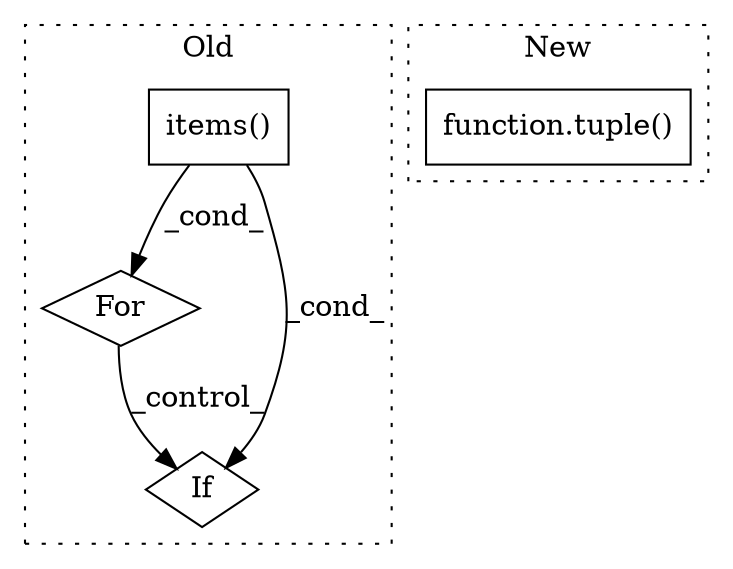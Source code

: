 digraph G {
subgraph cluster0 {
1 [label="items()" a="75" s="4622" l="34" shape="box"];
3 [label="For" a="107" s="4720,4737" l="4,22" shape="diamond"];
4 [label="If" a="96" s="4759" l="3" shape="diamond"];
label = "Old";
style="dotted";
}
subgraph cluster1 {
2 [label="function.tuple()" a="75" s="4936,4946" l="6,33" shape="box"];
label = "New";
style="dotted";
}
1 -> 4 [label="_cond_"];
1 -> 3 [label="_cond_"];
3 -> 4 [label="_control_"];
}